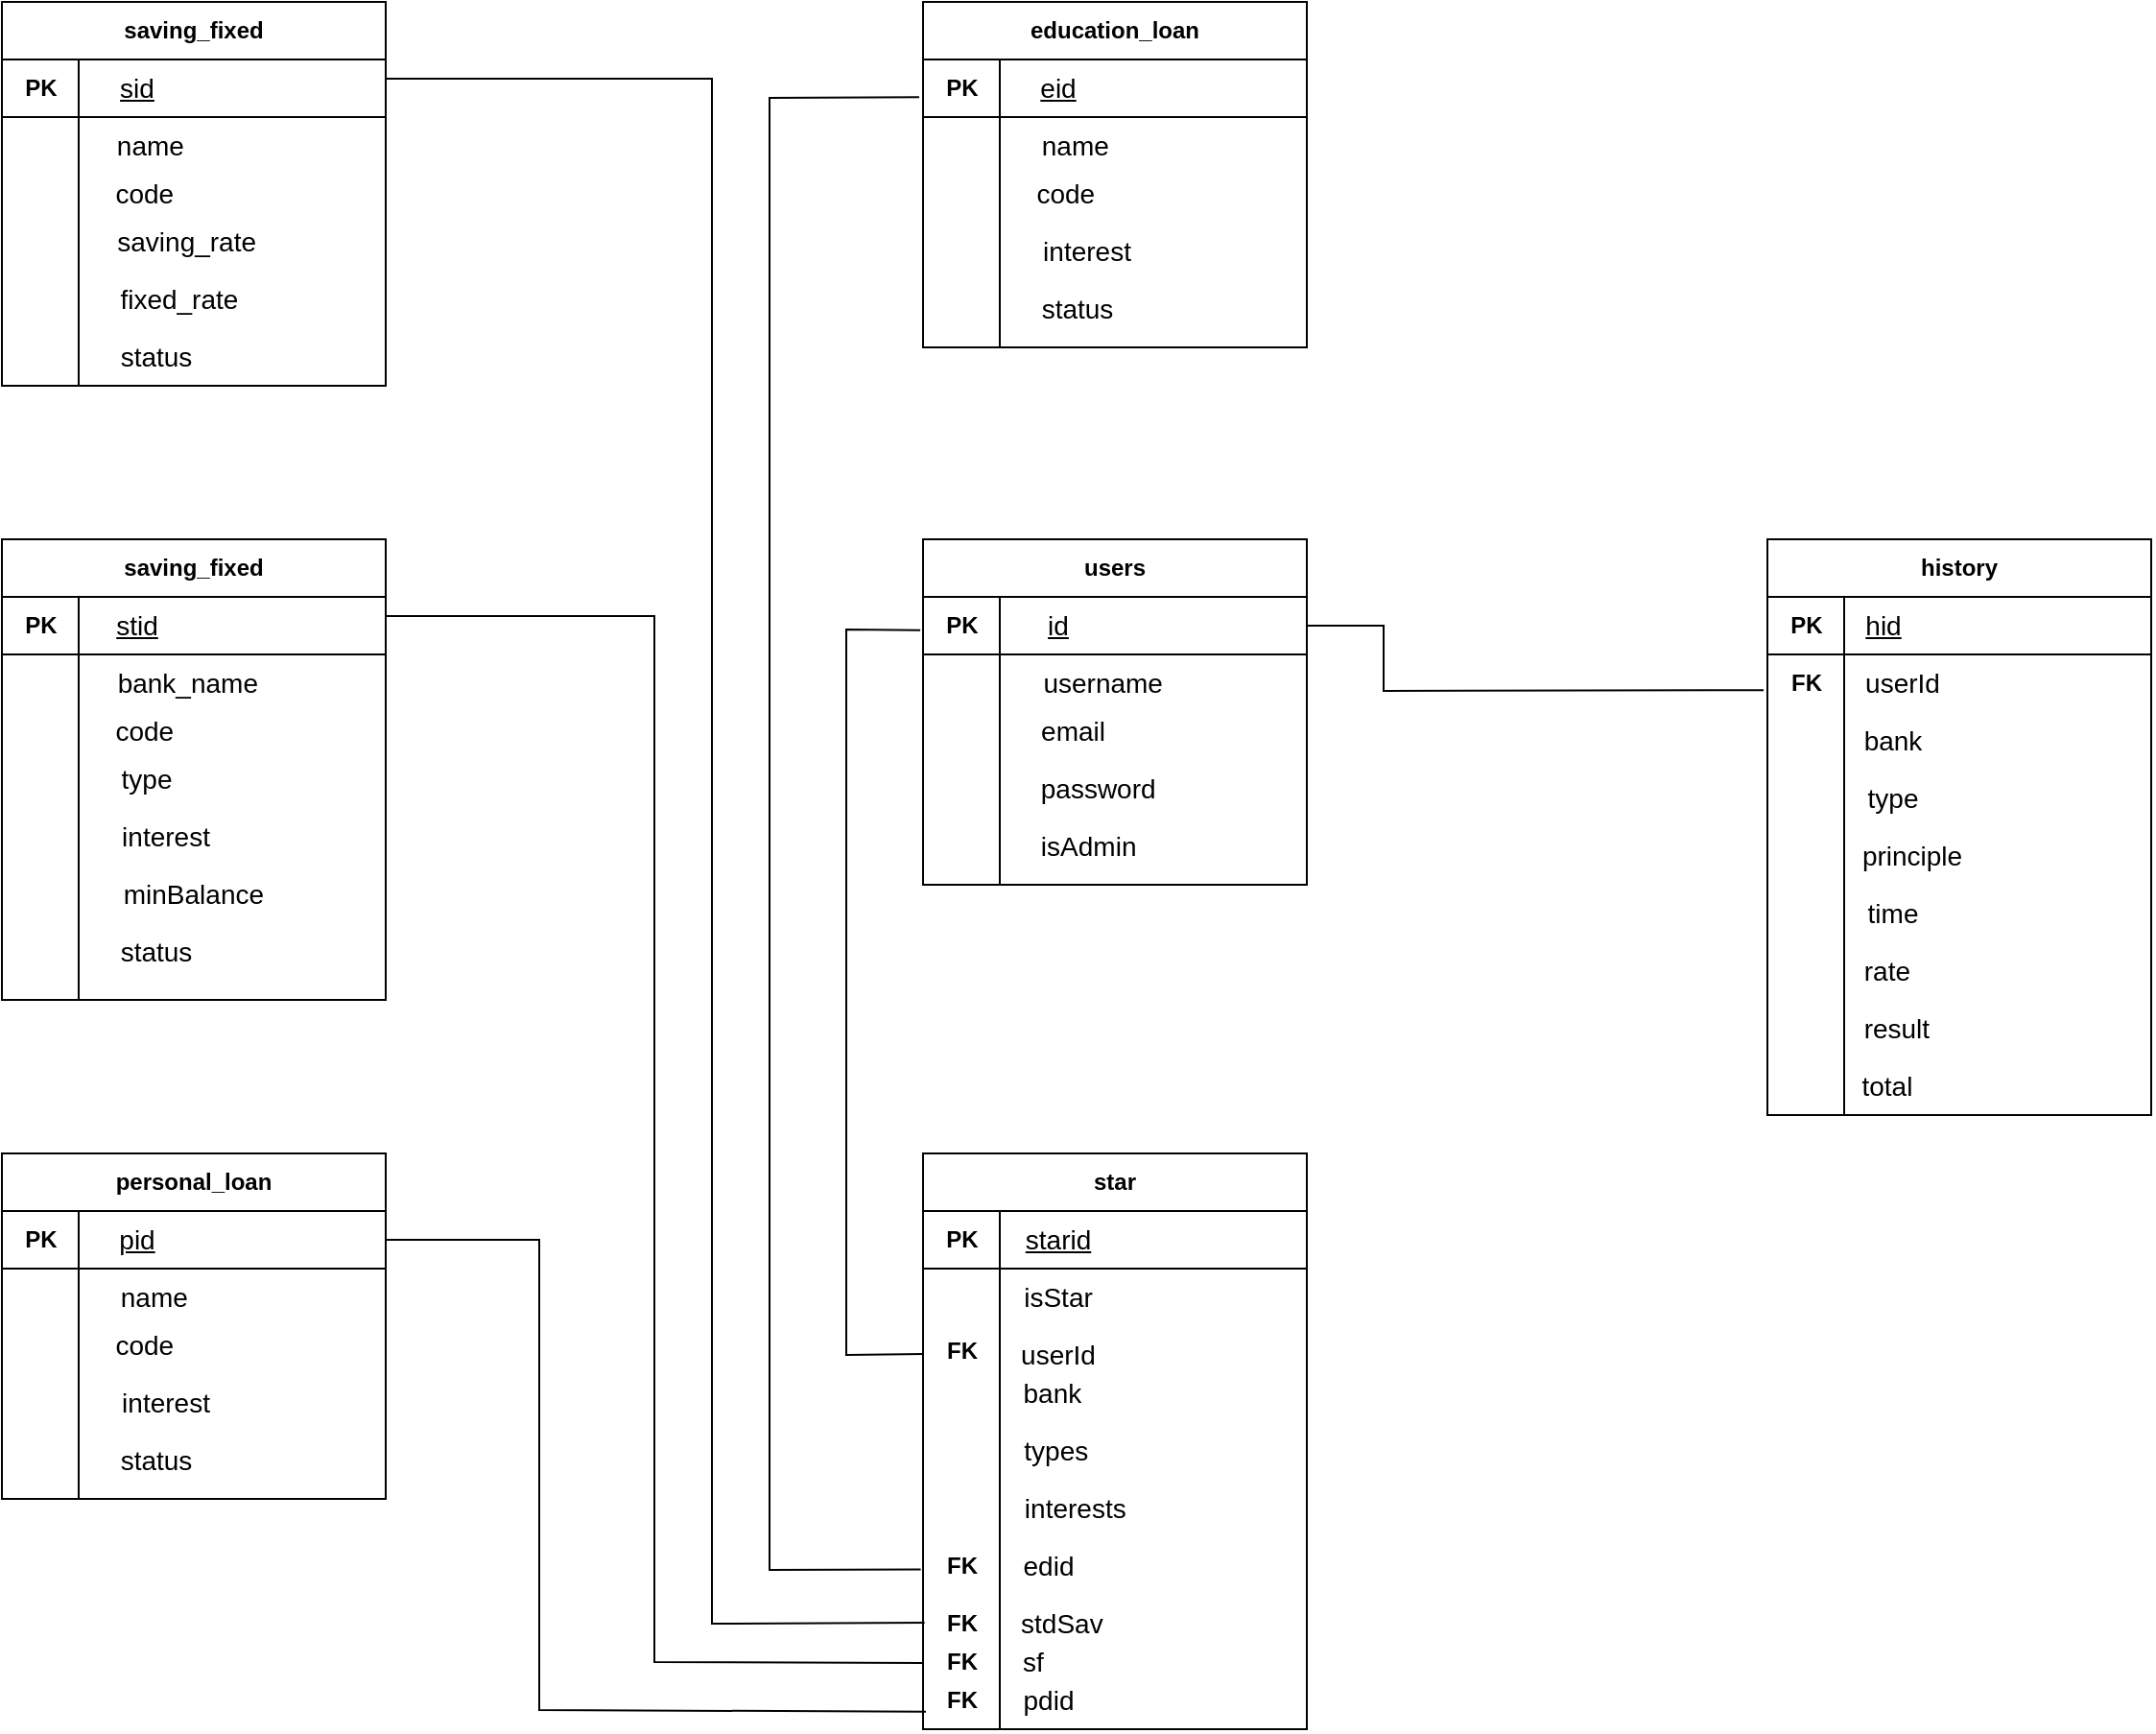 <mxfile version="23.1.5" type="device">
  <diagram name="Page-1" id="cPItghdY_gWBDkyQqRpp">
    <mxGraphModel dx="1518" dy="787" grid="1" gridSize="10" guides="1" tooltips="1" connect="1" arrows="1" fold="1" page="1" pageScale="1" pageWidth="850" pageHeight="1100" math="0" shadow="0">
      <root>
        <mxCell id="0" />
        <mxCell id="1" parent="0" />
        <mxCell id="-7PR-wgNFXZOQXTYZh8K-1" value="saving_fixed" style="swimlane;whiteSpace=wrap;html=1;startSize=30;" parent="1" vertex="1">
          <mxGeometry x="320" y="120" width="200" height="200" as="geometry" />
        </mxCell>
        <mxCell id="-7PR-wgNFXZOQXTYZh8K-10" value="" style="endArrow=none;html=1;rounded=0;" parent="-7PR-wgNFXZOQXTYZh8K-1" edge="1">
          <mxGeometry width="50" height="50" relative="1" as="geometry">
            <mxPoint x="40" y="30" as="sourcePoint" />
            <mxPoint x="40" y="200" as="targetPoint" />
          </mxGeometry>
        </mxCell>
        <mxCell id="-7PR-wgNFXZOQXTYZh8K-9" value="" style="endArrow=none;html=1;rounded=0;entryX=1;entryY=0.25;entryDx=0;entryDy=0;" parent="-7PR-wgNFXZOQXTYZh8K-1" edge="1">
          <mxGeometry width="50" height="50" relative="1" as="geometry">
            <mxPoint y="60" as="sourcePoint" />
            <mxPoint x="200" y="60" as="targetPoint" />
          </mxGeometry>
        </mxCell>
        <mxCell id="-7PR-wgNFXZOQXTYZh8K-12" value="&lt;b&gt;PK&lt;/b&gt;" style="text;html=1;align=center;verticalAlign=middle;resizable=0;points=[];autosize=1;strokeColor=none;fillColor=none;" parent="-7PR-wgNFXZOQXTYZh8K-1" vertex="1">
          <mxGeometry y="30" width="40" height="30" as="geometry" />
        </mxCell>
        <mxCell id="-7PR-wgNFXZOQXTYZh8K-13" value="&lt;font style=&quot;font-size: 14px;&quot;&gt;&lt;u&gt;sid&lt;/u&gt;&lt;/font&gt;" style="text;html=1;align=center;verticalAlign=middle;resizable=0;points=[];autosize=1;strokeColor=none;fillColor=none;" parent="-7PR-wgNFXZOQXTYZh8K-1" vertex="1">
          <mxGeometry x="50" y="30" width="40" height="30" as="geometry" />
        </mxCell>
        <mxCell id="-7PR-wgNFXZOQXTYZh8K-14" value="&lt;font style=&quot;font-size: 14px;&quot;&gt;&amp;nbsp;name&lt;/font&gt;" style="text;html=1;align=center;verticalAlign=middle;resizable=0;points=[];autosize=1;strokeColor=none;fillColor=none;" parent="-7PR-wgNFXZOQXTYZh8K-1" vertex="1">
          <mxGeometry x="45" y="60" width="60" height="30" as="geometry" />
        </mxCell>
        <mxCell id="-7PR-wgNFXZOQXTYZh8K-15" value="&lt;font style=&quot;font-size: 14px;&quot;&gt;&amp;nbsp; code&lt;/font&gt;" style="text;html=1;align=center;verticalAlign=middle;resizable=0;points=[];autosize=1;strokeColor=none;fillColor=none;" parent="-7PR-wgNFXZOQXTYZh8K-1" vertex="1">
          <mxGeometry x="40" y="85" width="60" height="30" as="geometry" />
        </mxCell>
        <mxCell id="-7PR-wgNFXZOQXTYZh8K-16" value="&lt;font style=&quot;font-size: 14px;&quot;&gt;&amp;nbsp; &amp;nbsp;saving_rate&lt;/font&gt;" style="text;html=1;align=center;verticalAlign=middle;resizable=0;points=[];autosize=1;strokeColor=none;fillColor=none;" parent="-7PR-wgNFXZOQXTYZh8K-1" vertex="1">
          <mxGeometry x="35" y="110" width="110" height="30" as="geometry" />
        </mxCell>
        <mxCell id="-7PR-wgNFXZOQXTYZh8K-17" value="&lt;font style=&quot;font-size: 14px;&quot;&gt;&amp;nbsp;fixed_rate&lt;/font&gt;" style="text;html=1;align=center;verticalAlign=middle;resizable=0;points=[];autosize=1;strokeColor=none;fillColor=none;" parent="-7PR-wgNFXZOQXTYZh8K-1" vertex="1">
          <mxGeometry x="45" y="140" width="90" height="30" as="geometry" />
        </mxCell>
        <mxCell id="-7PR-wgNFXZOQXTYZh8K-18" value="&lt;font style=&quot;font-size: 14px;&quot;&gt;status&lt;/font&gt;" style="text;html=1;align=center;verticalAlign=middle;resizable=0;points=[];autosize=1;strokeColor=none;fillColor=none;" parent="-7PR-wgNFXZOQXTYZh8K-1" vertex="1">
          <mxGeometry x="50" y="170" width="60" height="30" as="geometry" />
        </mxCell>
        <mxCell id="-7PR-wgNFXZOQXTYZh8K-19" value="saving_fixed" style="swimlane;whiteSpace=wrap;html=1;startSize=30;" parent="1" vertex="1">
          <mxGeometry x="320" y="400" width="200" height="240" as="geometry" />
        </mxCell>
        <mxCell id="-7PR-wgNFXZOQXTYZh8K-20" value="" style="endArrow=none;html=1;rounded=0;" parent="-7PR-wgNFXZOQXTYZh8K-19" edge="1">
          <mxGeometry width="50" height="50" relative="1" as="geometry">
            <mxPoint x="40" y="30" as="sourcePoint" />
            <mxPoint x="40" y="240" as="targetPoint" />
          </mxGeometry>
        </mxCell>
        <mxCell id="-7PR-wgNFXZOQXTYZh8K-21" value="" style="endArrow=none;html=1;rounded=0;entryX=1;entryY=0.25;entryDx=0;entryDy=0;" parent="-7PR-wgNFXZOQXTYZh8K-19" edge="1">
          <mxGeometry width="50" height="50" relative="1" as="geometry">
            <mxPoint y="60" as="sourcePoint" />
            <mxPoint x="200" y="60" as="targetPoint" />
          </mxGeometry>
        </mxCell>
        <mxCell id="-7PR-wgNFXZOQXTYZh8K-22" value="&lt;b&gt;PK&lt;/b&gt;" style="text;html=1;align=center;verticalAlign=middle;resizable=0;points=[];autosize=1;strokeColor=none;fillColor=none;" parent="-7PR-wgNFXZOQXTYZh8K-19" vertex="1">
          <mxGeometry y="30" width="40" height="30" as="geometry" />
        </mxCell>
        <mxCell id="-7PR-wgNFXZOQXTYZh8K-23" value="&lt;font style=&quot;font-size: 14px;&quot;&gt;&lt;u&gt;stid&lt;/u&gt;&lt;/font&gt;" style="text;html=1;align=center;verticalAlign=middle;resizable=0;points=[];autosize=1;strokeColor=none;fillColor=none;" parent="-7PR-wgNFXZOQXTYZh8K-19" vertex="1">
          <mxGeometry x="45" y="30" width="50" height="30" as="geometry" />
        </mxCell>
        <mxCell id="-7PR-wgNFXZOQXTYZh8K-24" value="&lt;font style=&quot;font-size: 14px;&quot;&gt;&amp;nbsp; &amp;nbsp; &amp;nbsp; &amp;nbsp; &amp;nbsp; &amp;nbsp;bank_name&lt;/font&gt;" style="text;html=1;align=center;verticalAlign=middle;resizable=0;points=[];autosize=1;strokeColor=none;fillColor=none;" parent="-7PR-wgNFXZOQXTYZh8K-19" vertex="1">
          <mxGeometry x="5" y="60" width="140" height="30" as="geometry" />
        </mxCell>
        <mxCell id="-7PR-wgNFXZOQXTYZh8K-25" value="&lt;font style=&quot;font-size: 14px;&quot;&gt;&amp;nbsp; code&lt;/font&gt;" style="text;html=1;align=center;verticalAlign=middle;resizable=0;points=[];autosize=1;strokeColor=none;fillColor=none;" parent="-7PR-wgNFXZOQXTYZh8K-19" vertex="1">
          <mxGeometry x="40" y="85" width="60" height="30" as="geometry" />
        </mxCell>
        <mxCell id="-7PR-wgNFXZOQXTYZh8K-26" value="&lt;font style=&quot;font-size: 14px;&quot;&gt;type&lt;/font&gt;" style="text;html=1;align=center;verticalAlign=middle;resizable=0;points=[];autosize=1;strokeColor=none;fillColor=none;" parent="-7PR-wgNFXZOQXTYZh8K-19" vertex="1">
          <mxGeometry x="50" y="110" width="50" height="30" as="geometry" />
        </mxCell>
        <mxCell id="-7PR-wgNFXZOQXTYZh8K-27" value="&lt;font style=&quot;font-size: 14px;&quot;&gt;interest&lt;/font&gt;" style="text;html=1;align=center;verticalAlign=middle;resizable=0;points=[];autosize=1;strokeColor=none;fillColor=none;" parent="-7PR-wgNFXZOQXTYZh8K-19" vertex="1">
          <mxGeometry x="50" y="140" width="70" height="30" as="geometry" />
        </mxCell>
        <mxCell id="-7PR-wgNFXZOQXTYZh8K-28" value="&lt;font style=&quot;font-size: 14px;&quot;&gt;&amp;nbsp; &amp;nbsp; &amp;nbsp; &amp;nbsp; &amp;nbsp; minBalance&lt;/font&gt;" style="text;html=1;align=center;verticalAlign=middle;resizable=0;points=[];autosize=1;strokeColor=none;fillColor=none;" parent="-7PR-wgNFXZOQXTYZh8K-19" vertex="1">
          <mxGeometry x="10" y="170" width="140" height="30" as="geometry" />
        </mxCell>
        <mxCell id="-7PR-wgNFXZOQXTYZh8K-29" value="&lt;font style=&quot;font-size: 14px;&quot;&gt;status&lt;/font&gt;" style="text;html=1;align=center;verticalAlign=middle;resizable=0;points=[];autosize=1;strokeColor=none;fillColor=none;" parent="-7PR-wgNFXZOQXTYZh8K-19" vertex="1">
          <mxGeometry x="50" y="200" width="60" height="30" as="geometry" />
        </mxCell>
        <mxCell id="-7PR-wgNFXZOQXTYZh8K-31" value="personal_loan" style="swimlane;whiteSpace=wrap;html=1;startSize=30;" parent="1" vertex="1">
          <mxGeometry x="320" y="720" width="200" height="180" as="geometry" />
        </mxCell>
        <mxCell id="-7PR-wgNFXZOQXTYZh8K-32" value="" style="endArrow=none;html=1;rounded=0;" parent="-7PR-wgNFXZOQXTYZh8K-31" edge="1">
          <mxGeometry width="50" height="50" relative="1" as="geometry">
            <mxPoint x="40" y="30" as="sourcePoint" />
            <mxPoint x="40" y="180" as="targetPoint" />
          </mxGeometry>
        </mxCell>
        <mxCell id="-7PR-wgNFXZOQXTYZh8K-33" value="" style="endArrow=none;html=1;rounded=0;entryX=1;entryY=0.25;entryDx=0;entryDy=0;" parent="-7PR-wgNFXZOQXTYZh8K-31" edge="1">
          <mxGeometry width="50" height="50" relative="1" as="geometry">
            <mxPoint y="60" as="sourcePoint" />
            <mxPoint x="200" y="60" as="targetPoint" />
          </mxGeometry>
        </mxCell>
        <mxCell id="-7PR-wgNFXZOQXTYZh8K-34" value="&lt;b&gt;PK&lt;/b&gt;" style="text;html=1;align=center;verticalAlign=middle;resizable=0;points=[];autosize=1;strokeColor=none;fillColor=none;" parent="-7PR-wgNFXZOQXTYZh8K-31" vertex="1">
          <mxGeometry y="30" width="40" height="30" as="geometry" />
        </mxCell>
        <mxCell id="-7PR-wgNFXZOQXTYZh8K-35" value="&lt;font style=&quot;font-size: 14px;&quot;&gt;&lt;u&gt;pid&lt;/u&gt;&lt;/font&gt;" style="text;html=1;align=center;verticalAlign=middle;resizable=0;points=[];autosize=1;strokeColor=none;fillColor=none;" parent="-7PR-wgNFXZOQXTYZh8K-31" vertex="1">
          <mxGeometry x="50" y="30" width="40" height="30" as="geometry" />
        </mxCell>
        <mxCell id="-7PR-wgNFXZOQXTYZh8K-36" value="&lt;font style=&quot;font-size: 14px;&quot;&gt;&amp;nbsp; name&lt;/font&gt;" style="text;html=1;align=center;verticalAlign=middle;resizable=0;points=[];autosize=1;strokeColor=none;fillColor=none;" parent="-7PR-wgNFXZOQXTYZh8K-31" vertex="1">
          <mxGeometry x="40" y="60" width="70" height="30" as="geometry" />
        </mxCell>
        <mxCell id="-7PR-wgNFXZOQXTYZh8K-37" value="&lt;font style=&quot;font-size: 14px;&quot;&gt;&amp;nbsp; code&lt;/font&gt;" style="text;html=1;align=center;verticalAlign=middle;resizable=0;points=[];autosize=1;strokeColor=none;fillColor=none;" parent="-7PR-wgNFXZOQXTYZh8K-31" vertex="1">
          <mxGeometry x="40" y="85" width="60" height="30" as="geometry" />
        </mxCell>
        <mxCell id="-7PR-wgNFXZOQXTYZh8K-39" value="&lt;font style=&quot;font-size: 14px;&quot;&gt;interest&lt;/font&gt;" style="text;html=1;align=center;verticalAlign=middle;resizable=0;points=[];autosize=1;strokeColor=none;fillColor=none;" parent="-7PR-wgNFXZOQXTYZh8K-31" vertex="1">
          <mxGeometry x="50" y="115" width="70" height="30" as="geometry" />
        </mxCell>
        <mxCell id="-7PR-wgNFXZOQXTYZh8K-41" value="&lt;font style=&quot;font-size: 14px;&quot;&gt;status&lt;/font&gt;" style="text;html=1;align=center;verticalAlign=middle;resizable=0;points=[];autosize=1;strokeColor=none;fillColor=none;" parent="-7PR-wgNFXZOQXTYZh8K-31" vertex="1">
          <mxGeometry x="50" y="145" width="60" height="30" as="geometry" />
        </mxCell>
        <mxCell id="cGJWZeEjCnaheSIyRy3c-1" value="education_loan" style="swimlane;whiteSpace=wrap;html=1;startSize=30;" parent="1" vertex="1">
          <mxGeometry x="800" y="120" width="200" height="180" as="geometry" />
        </mxCell>
        <mxCell id="cGJWZeEjCnaheSIyRy3c-2" value="" style="endArrow=none;html=1;rounded=0;" parent="cGJWZeEjCnaheSIyRy3c-1" edge="1">
          <mxGeometry width="50" height="50" relative="1" as="geometry">
            <mxPoint x="40" y="30" as="sourcePoint" />
            <mxPoint x="40" y="180" as="targetPoint" />
          </mxGeometry>
        </mxCell>
        <mxCell id="cGJWZeEjCnaheSIyRy3c-3" value="" style="endArrow=none;html=1;rounded=0;entryX=1;entryY=0.25;entryDx=0;entryDy=0;" parent="cGJWZeEjCnaheSIyRy3c-1" edge="1">
          <mxGeometry width="50" height="50" relative="1" as="geometry">
            <mxPoint y="60" as="sourcePoint" />
            <mxPoint x="200" y="60" as="targetPoint" />
          </mxGeometry>
        </mxCell>
        <mxCell id="cGJWZeEjCnaheSIyRy3c-4" value="&lt;b&gt;PK&lt;/b&gt;" style="text;html=1;align=center;verticalAlign=middle;resizable=0;points=[];autosize=1;strokeColor=none;fillColor=none;" parent="cGJWZeEjCnaheSIyRy3c-1" vertex="1">
          <mxGeometry y="30" width="40" height="30" as="geometry" />
        </mxCell>
        <mxCell id="cGJWZeEjCnaheSIyRy3c-5" value="&lt;font style=&quot;font-size: 14px;&quot;&gt;&lt;u&gt;eid&lt;/u&gt;&lt;/font&gt;" style="text;html=1;align=center;verticalAlign=middle;resizable=0;points=[];autosize=1;strokeColor=none;fillColor=none;" parent="cGJWZeEjCnaheSIyRy3c-1" vertex="1">
          <mxGeometry x="50" y="30" width="40" height="30" as="geometry" />
        </mxCell>
        <mxCell id="cGJWZeEjCnaheSIyRy3c-6" value="&lt;font style=&quot;font-size: 14px;&quot;&gt;&amp;nbsp; name&lt;/font&gt;" style="text;html=1;align=center;verticalAlign=middle;resizable=0;points=[];autosize=1;strokeColor=none;fillColor=none;" parent="cGJWZeEjCnaheSIyRy3c-1" vertex="1">
          <mxGeometry x="40" y="60" width="70" height="30" as="geometry" />
        </mxCell>
        <mxCell id="cGJWZeEjCnaheSIyRy3c-7" value="&lt;font style=&quot;font-size: 14px;&quot;&gt;&amp;nbsp; code&lt;/font&gt;" style="text;html=1;align=center;verticalAlign=middle;resizable=0;points=[];autosize=1;strokeColor=none;fillColor=none;" parent="cGJWZeEjCnaheSIyRy3c-1" vertex="1">
          <mxGeometry x="40" y="85" width="60" height="30" as="geometry" />
        </mxCell>
        <mxCell id="cGJWZeEjCnaheSIyRy3c-8" value="&lt;font style=&quot;font-size: 14px;&quot;&gt;interest&lt;/font&gt;" style="text;html=1;align=center;verticalAlign=middle;resizable=0;points=[];autosize=1;strokeColor=none;fillColor=none;" parent="cGJWZeEjCnaheSIyRy3c-1" vertex="1">
          <mxGeometry x="50" y="115" width="70" height="30" as="geometry" />
        </mxCell>
        <mxCell id="cGJWZeEjCnaheSIyRy3c-9" value="&lt;font style=&quot;font-size: 14px;&quot;&gt;status&lt;/font&gt;" style="text;html=1;align=center;verticalAlign=middle;resizable=0;points=[];autosize=1;strokeColor=none;fillColor=none;" parent="cGJWZeEjCnaheSIyRy3c-1" vertex="1">
          <mxGeometry x="50" y="145" width="60" height="30" as="geometry" />
        </mxCell>
        <mxCell id="cGJWZeEjCnaheSIyRy3c-10" value="users" style="swimlane;whiteSpace=wrap;html=1;startSize=30;" parent="1" vertex="1">
          <mxGeometry x="800" y="400" width="200" height="180" as="geometry" />
        </mxCell>
        <mxCell id="cGJWZeEjCnaheSIyRy3c-11" value="" style="endArrow=none;html=1;rounded=0;" parent="cGJWZeEjCnaheSIyRy3c-10" edge="1">
          <mxGeometry width="50" height="50" relative="1" as="geometry">
            <mxPoint x="40" y="30" as="sourcePoint" />
            <mxPoint x="40" y="180" as="targetPoint" />
          </mxGeometry>
        </mxCell>
        <mxCell id="cGJWZeEjCnaheSIyRy3c-12" value="" style="endArrow=none;html=1;rounded=0;entryX=1;entryY=0.25;entryDx=0;entryDy=0;" parent="cGJWZeEjCnaheSIyRy3c-10" edge="1">
          <mxGeometry width="50" height="50" relative="1" as="geometry">
            <mxPoint y="60" as="sourcePoint" />
            <mxPoint x="200" y="60" as="targetPoint" />
          </mxGeometry>
        </mxCell>
        <mxCell id="cGJWZeEjCnaheSIyRy3c-13" value="&lt;b&gt;PK&lt;/b&gt;" style="text;html=1;align=center;verticalAlign=middle;resizable=0;points=[];autosize=1;strokeColor=none;fillColor=none;" parent="cGJWZeEjCnaheSIyRy3c-10" vertex="1">
          <mxGeometry y="30" width="40" height="30" as="geometry" />
        </mxCell>
        <mxCell id="cGJWZeEjCnaheSIyRy3c-14" value="&lt;font style=&quot;font-size: 14px;&quot;&gt;&lt;u&gt;id&lt;/u&gt;&lt;/font&gt;" style="text;html=1;align=center;verticalAlign=middle;resizable=0;points=[];autosize=1;strokeColor=none;fillColor=none;" parent="cGJWZeEjCnaheSIyRy3c-10" vertex="1">
          <mxGeometry x="55" y="30" width="30" height="30" as="geometry" />
        </mxCell>
        <mxCell id="cGJWZeEjCnaheSIyRy3c-15" value="&lt;font style=&quot;font-size: 14px;&quot;&gt;&amp;nbsp; &amp;nbsp; &amp;nbsp; &amp;nbsp; &amp;nbsp; &amp;nbsp; username&lt;/font&gt;" style="text;html=1;align=center;verticalAlign=middle;resizable=0;points=[];autosize=1;strokeColor=none;fillColor=none;" parent="cGJWZeEjCnaheSIyRy3c-10" vertex="1">
          <mxGeometry x="5" y="60" width="130" height="30" as="geometry" />
        </mxCell>
        <mxCell id="cGJWZeEjCnaheSIyRy3c-16" value="&lt;font style=&quot;font-size: 14px;&quot;&gt;&amp;nbsp; &amp;nbsp; email&lt;/font&gt;" style="text;html=1;align=center;verticalAlign=middle;resizable=0;points=[];autosize=1;strokeColor=none;fillColor=none;" parent="cGJWZeEjCnaheSIyRy3c-10" vertex="1">
          <mxGeometry x="35" y="85" width="70" height="30" as="geometry" />
        </mxCell>
        <mxCell id="cGJWZeEjCnaheSIyRy3c-17" value="&lt;font style=&quot;font-size: 14px;&quot;&gt;&amp;nbsp; &amp;nbsp;password&lt;/font&gt;" style="text;html=1;align=center;verticalAlign=middle;resizable=0;points=[];autosize=1;strokeColor=none;fillColor=none;" parent="cGJWZeEjCnaheSIyRy3c-10" vertex="1">
          <mxGeometry x="35" y="115" width="100" height="30" as="geometry" />
        </mxCell>
        <mxCell id="cGJWZeEjCnaheSIyRy3c-18" value="&lt;font style=&quot;font-size: 14px;&quot;&gt;&amp;nbsp; &amp;nbsp;isAdmin&lt;/font&gt;" style="text;html=1;align=center;verticalAlign=middle;resizable=0;points=[];autosize=1;strokeColor=none;fillColor=none;" parent="cGJWZeEjCnaheSIyRy3c-10" vertex="1">
          <mxGeometry x="40" y="145" width="80" height="30" as="geometry" />
        </mxCell>
        <mxCell id="cGJWZeEjCnaheSIyRy3c-19" value="star" style="swimlane;whiteSpace=wrap;html=1;startSize=30;" parent="1" vertex="1">
          <mxGeometry x="800" y="720" width="200" height="300" as="geometry" />
        </mxCell>
        <mxCell id="cGJWZeEjCnaheSIyRy3c-20" value="" style="endArrow=none;html=1;rounded=0;" parent="cGJWZeEjCnaheSIyRy3c-19" edge="1">
          <mxGeometry width="50" height="50" relative="1" as="geometry">
            <mxPoint x="40" y="30" as="sourcePoint" />
            <mxPoint x="40" y="300" as="targetPoint" />
          </mxGeometry>
        </mxCell>
        <mxCell id="cGJWZeEjCnaheSIyRy3c-21" value="" style="endArrow=none;html=1;rounded=0;entryX=1;entryY=0.25;entryDx=0;entryDy=0;" parent="cGJWZeEjCnaheSIyRy3c-19" edge="1">
          <mxGeometry width="50" height="50" relative="1" as="geometry">
            <mxPoint y="60" as="sourcePoint" />
            <mxPoint x="200" y="60" as="targetPoint" />
          </mxGeometry>
        </mxCell>
        <mxCell id="cGJWZeEjCnaheSIyRy3c-22" value="&lt;b&gt;PK&lt;/b&gt;" style="text;html=1;align=center;verticalAlign=middle;resizable=0;points=[];autosize=1;strokeColor=none;fillColor=none;" parent="cGJWZeEjCnaheSIyRy3c-19" vertex="1">
          <mxGeometry y="30" width="40" height="30" as="geometry" />
        </mxCell>
        <mxCell id="cGJWZeEjCnaheSIyRy3c-23" value="&lt;font style=&quot;font-size: 14px;&quot;&gt;&lt;u&gt;starid&lt;/u&gt;&lt;/font&gt;" style="text;html=1;align=center;verticalAlign=middle;resizable=0;points=[];autosize=1;strokeColor=none;fillColor=none;" parent="cGJWZeEjCnaheSIyRy3c-19" vertex="1">
          <mxGeometry x="40" y="30" width="60" height="30" as="geometry" />
        </mxCell>
        <mxCell id="cGJWZeEjCnaheSIyRy3c-24" value="&lt;span style=&quot;font-size: 14px;&quot;&gt;isStar&lt;/span&gt;" style="text;html=1;align=center;verticalAlign=middle;resizable=0;points=[];autosize=1;strokeColor=none;fillColor=none;" parent="cGJWZeEjCnaheSIyRy3c-19" vertex="1">
          <mxGeometry x="40" y="60" width="60" height="30" as="geometry" />
        </mxCell>
        <mxCell id="cGJWZeEjCnaheSIyRy3c-25" value="&lt;font style=&quot;font-size: 14px;&quot;&gt;userId&lt;/font&gt;" style="text;html=1;align=center;verticalAlign=middle;resizable=0;points=[];autosize=1;strokeColor=none;fillColor=none;" parent="cGJWZeEjCnaheSIyRy3c-19" vertex="1">
          <mxGeometry x="40" y="90" width="60" height="30" as="geometry" />
        </mxCell>
        <mxCell id="cGJWZeEjCnaheSIyRy3c-26" value="&lt;font style=&quot;font-size: 14px;&quot;&gt;&amp;nbsp;bank&lt;/font&gt;" style="text;html=1;align=center;verticalAlign=middle;resizable=0;points=[];autosize=1;strokeColor=none;fillColor=none;" parent="cGJWZeEjCnaheSIyRy3c-19" vertex="1">
          <mxGeometry x="35" y="110" width="60" height="30" as="geometry" />
        </mxCell>
        <mxCell id="cGJWZeEjCnaheSIyRy3c-27" value="&lt;font style=&quot;font-size: 14px;&quot;&gt;&amp;nbsp; types&lt;/font&gt;" style="text;html=1;align=center;verticalAlign=middle;resizable=0;points=[];autosize=1;strokeColor=none;fillColor=none;" parent="cGJWZeEjCnaheSIyRy3c-19" vertex="1">
          <mxGeometry x="35" y="140" width="60" height="30" as="geometry" />
        </mxCell>
        <mxCell id="cGJWZeEjCnaheSIyRy3c-28" value="&lt;font style=&quot;font-size: 14px;&quot;&gt;&amp;nbsp; interests&lt;/font&gt;" style="text;html=1;align=center;verticalAlign=middle;resizable=0;points=[];autosize=1;strokeColor=none;fillColor=none;" parent="cGJWZeEjCnaheSIyRy3c-19" vertex="1">
          <mxGeometry x="35" y="170" width="80" height="30" as="geometry" />
        </mxCell>
        <mxCell id="cGJWZeEjCnaheSIyRy3c-29" value="&lt;font style=&quot;font-size: 14px;&quot;&gt;edid&lt;/font&gt;" style="text;html=1;align=center;verticalAlign=middle;resizable=0;points=[];autosize=1;strokeColor=none;fillColor=none;" parent="cGJWZeEjCnaheSIyRy3c-19" vertex="1">
          <mxGeometry x="40" y="200" width="50" height="30" as="geometry" />
        </mxCell>
        <mxCell id="C6s3-FPIwO96f6rfFXTk-1" value="&lt;font style=&quot;font-size: 14px;&quot;&gt;&amp;nbsp;stdSav&lt;/font&gt;" style="text;html=1;align=center;verticalAlign=middle;resizable=0;points=[];autosize=1;strokeColor=none;fillColor=none;" vertex="1" parent="cGJWZeEjCnaheSIyRy3c-19">
          <mxGeometry x="35" y="230" width="70" height="30" as="geometry" />
        </mxCell>
        <mxCell id="C6s3-FPIwO96f6rfFXTk-2" value="&lt;font style=&quot;font-size: 14px;&quot;&gt;&amp;nbsp;sf&lt;/font&gt;" style="text;html=1;align=center;verticalAlign=middle;resizable=0;points=[];autosize=1;strokeColor=none;fillColor=none;" vertex="1" parent="cGJWZeEjCnaheSIyRy3c-19">
          <mxGeometry x="35" y="250" width="40" height="30" as="geometry" />
        </mxCell>
        <mxCell id="C6s3-FPIwO96f6rfFXTk-3" value="&lt;font style=&quot;font-size: 14px;&quot;&gt;pdid&lt;/font&gt;" style="text;html=1;align=center;verticalAlign=middle;resizable=0;points=[];autosize=1;strokeColor=none;fillColor=none;" vertex="1" parent="cGJWZeEjCnaheSIyRy3c-19">
          <mxGeometry x="40" y="270" width="50" height="30" as="geometry" />
        </mxCell>
        <mxCell id="C6s3-FPIwO96f6rfFXTk-7" value="&lt;b&gt;FK&lt;/b&gt;" style="text;html=1;align=center;verticalAlign=middle;resizable=0;points=[];autosize=1;strokeColor=none;fillColor=none;" vertex="1" parent="cGJWZeEjCnaheSIyRy3c-19">
          <mxGeometry y="200" width="40" height="30" as="geometry" />
        </mxCell>
        <mxCell id="C6s3-FPIwO96f6rfFXTk-8" value="&lt;b&gt;FK&lt;/b&gt;" style="text;html=1;align=center;verticalAlign=middle;resizable=0;points=[];autosize=1;strokeColor=none;fillColor=none;" vertex="1" parent="cGJWZeEjCnaheSIyRy3c-19">
          <mxGeometry y="230" width="40" height="30" as="geometry" />
        </mxCell>
        <mxCell id="C6s3-FPIwO96f6rfFXTk-9" value="&lt;b&gt;FK&lt;/b&gt;" style="text;html=1;align=center;verticalAlign=middle;resizable=0;points=[];autosize=1;strokeColor=none;fillColor=none;" vertex="1" parent="cGJWZeEjCnaheSIyRy3c-19">
          <mxGeometry y="250" width="40" height="30" as="geometry" />
        </mxCell>
        <mxCell id="C6s3-FPIwO96f6rfFXTk-10" value="&lt;b&gt;FK&lt;/b&gt;" style="text;html=1;align=center;verticalAlign=middle;resizable=0;points=[];autosize=1;strokeColor=none;fillColor=none;" vertex="1" parent="cGJWZeEjCnaheSIyRy3c-19">
          <mxGeometry y="270" width="40" height="30" as="geometry" />
        </mxCell>
        <mxCell id="C6s3-FPIwO96f6rfFXTk-4" value="&lt;b&gt;FK&lt;/b&gt;" style="text;html=1;align=center;verticalAlign=middle;resizable=0;points=[];autosize=1;strokeColor=none;fillColor=none;" vertex="1" parent="1">
          <mxGeometry x="800" y="808" width="40" height="30" as="geometry" />
        </mxCell>
        <mxCell id="C6s3-FPIwO96f6rfFXTk-11" value="history" style="swimlane;whiteSpace=wrap;html=1;startSize=30;" vertex="1" parent="1">
          <mxGeometry x="1240" y="400" width="200" height="300" as="geometry" />
        </mxCell>
        <mxCell id="C6s3-FPIwO96f6rfFXTk-12" value="" style="endArrow=none;html=1;rounded=0;" edge="1" parent="C6s3-FPIwO96f6rfFXTk-11">
          <mxGeometry width="50" height="50" relative="1" as="geometry">
            <mxPoint x="40" y="30" as="sourcePoint" />
            <mxPoint x="40" y="300" as="targetPoint" />
          </mxGeometry>
        </mxCell>
        <mxCell id="C6s3-FPIwO96f6rfFXTk-13" value="" style="endArrow=none;html=1;rounded=0;entryX=1;entryY=0.25;entryDx=0;entryDy=0;" edge="1" parent="C6s3-FPIwO96f6rfFXTk-11">
          <mxGeometry width="50" height="50" relative="1" as="geometry">
            <mxPoint y="60" as="sourcePoint" />
            <mxPoint x="200" y="60" as="targetPoint" />
          </mxGeometry>
        </mxCell>
        <mxCell id="C6s3-FPIwO96f6rfFXTk-14" value="&lt;b&gt;PK&lt;/b&gt;" style="text;html=1;align=center;verticalAlign=middle;resizable=0;points=[];autosize=1;strokeColor=none;fillColor=none;" vertex="1" parent="C6s3-FPIwO96f6rfFXTk-11">
          <mxGeometry y="30" width="40" height="30" as="geometry" />
        </mxCell>
        <mxCell id="C6s3-FPIwO96f6rfFXTk-15" value="&lt;font style=&quot;font-size: 14px;&quot;&gt;&lt;u&gt;hid&lt;/u&gt;&lt;/font&gt;" style="text;html=1;align=center;verticalAlign=middle;resizable=0;points=[];autosize=1;strokeColor=none;fillColor=none;" vertex="1" parent="C6s3-FPIwO96f6rfFXTk-11">
          <mxGeometry x="40" y="30" width="40" height="30" as="geometry" />
        </mxCell>
        <mxCell id="C6s3-FPIwO96f6rfFXTk-16" value="&lt;span style=&quot;font-size: 14px;&quot;&gt;userId&lt;/span&gt;" style="text;html=1;align=center;verticalAlign=middle;resizable=0;points=[];autosize=1;strokeColor=none;fillColor=none;" vertex="1" parent="C6s3-FPIwO96f6rfFXTk-11">
          <mxGeometry x="40" y="60" width="60" height="30" as="geometry" />
        </mxCell>
        <mxCell id="C6s3-FPIwO96f6rfFXTk-17" value="&lt;font style=&quot;font-size: 14px;&quot;&gt;bank&lt;/font&gt;" style="text;html=1;align=center;verticalAlign=middle;resizable=0;points=[];autosize=1;strokeColor=none;fillColor=none;" vertex="1" parent="C6s3-FPIwO96f6rfFXTk-11">
          <mxGeometry x="40" y="90" width="50" height="30" as="geometry" />
        </mxCell>
        <mxCell id="C6s3-FPIwO96f6rfFXTk-18" value="&lt;font style=&quot;font-size: 14px;&quot;&gt;type&lt;/font&gt;" style="text;html=1;align=center;verticalAlign=middle;resizable=0;points=[];autosize=1;strokeColor=none;fillColor=none;" vertex="1" parent="C6s3-FPIwO96f6rfFXTk-11">
          <mxGeometry x="40" y="120" width="50" height="30" as="geometry" />
        </mxCell>
        <mxCell id="C6s3-FPIwO96f6rfFXTk-19" value="&lt;font style=&quot;font-size: 14px;&quot;&gt;principle&lt;/font&gt;" style="text;html=1;align=center;verticalAlign=middle;resizable=0;points=[];autosize=1;strokeColor=none;fillColor=none;" vertex="1" parent="C6s3-FPIwO96f6rfFXTk-11">
          <mxGeometry x="35" y="150" width="80" height="30" as="geometry" />
        </mxCell>
        <mxCell id="C6s3-FPIwO96f6rfFXTk-20" value="&lt;font style=&quot;font-size: 14px;&quot;&gt;time&lt;/font&gt;" style="text;html=1;align=center;verticalAlign=middle;resizable=0;points=[];autosize=1;strokeColor=none;fillColor=none;" vertex="1" parent="C6s3-FPIwO96f6rfFXTk-11">
          <mxGeometry x="40" y="180" width="50" height="30" as="geometry" />
        </mxCell>
        <mxCell id="C6s3-FPIwO96f6rfFXTk-21" value="&lt;font style=&quot;font-size: 14px;&quot;&gt;&amp;nbsp;rate&lt;/font&gt;" style="text;html=1;align=center;verticalAlign=middle;resizable=0;points=[];autosize=1;strokeColor=none;fillColor=none;" vertex="1" parent="C6s3-FPIwO96f6rfFXTk-11">
          <mxGeometry x="35" y="210" width="50" height="30" as="geometry" />
        </mxCell>
        <mxCell id="C6s3-FPIwO96f6rfFXTk-22" value="&lt;font style=&quot;font-size: 14px;&quot;&gt;&amp;nbsp;result&lt;/font&gt;" style="text;html=1;align=center;verticalAlign=middle;resizable=0;points=[];autosize=1;strokeColor=none;fillColor=none;" vertex="1" parent="C6s3-FPIwO96f6rfFXTk-11">
          <mxGeometry x="35" y="240" width="60" height="30" as="geometry" />
        </mxCell>
        <mxCell id="C6s3-FPIwO96f6rfFXTk-23" value="&lt;font style=&quot;font-size: 14px;&quot;&gt;&amp;nbsp;total&lt;/font&gt;" style="text;html=1;align=center;verticalAlign=middle;resizable=0;points=[];autosize=1;strokeColor=none;fillColor=none;" vertex="1" parent="C6s3-FPIwO96f6rfFXTk-11">
          <mxGeometry x="35" y="270" width="50" height="30" as="geometry" />
        </mxCell>
        <mxCell id="C6s3-FPIwO96f6rfFXTk-29" value="&lt;b&gt;FK&lt;/b&gt;" style="text;html=1;align=center;verticalAlign=middle;resizable=0;points=[];autosize=1;strokeColor=none;fillColor=none;" vertex="1" parent="C6s3-FPIwO96f6rfFXTk-11">
          <mxGeometry y="60" width="40" height="30" as="geometry" />
        </mxCell>
        <mxCell id="C6s3-FPIwO96f6rfFXTk-31" value="" style="endArrow=none;html=1;rounded=0;entryX=0.037;entryY=0.696;entryDx=0;entryDy=0;entryPerimeter=0;exitX=1;exitY=0.25;exitDx=0;exitDy=0;" edge="1" parent="1" source="-7PR-wgNFXZOQXTYZh8K-31" target="C6s3-FPIwO96f6rfFXTk-10">
          <mxGeometry width="50" height="50" relative="1" as="geometry">
            <mxPoint x="610" y="740" as="sourcePoint" />
            <mxPoint x="660" y="758" as="targetPoint" />
            <Array as="points">
              <mxPoint x="600" y="765" />
              <mxPoint x="600" y="1010" />
            </Array>
          </mxGeometry>
        </mxCell>
        <mxCell id="C6s3-FPIwO96f6rfFXTk-51" value="" style="endArrow=none;html=1;rounded=0;entryX=-0.01;entryY=0.516;entryDx=0;entryDy=0;entryPerimeter=0;" edge="1" parent="1" target="C6s3-FPIwO96f6rfFXTk-9">
          <mxGeometry width="50" height="50" relative="1" as="geometry">
            <mxPoint x="520" y="440" as="sourcePoint" />
            <mxPoint x="811" y="700" as="targetPoint" />
            <Array as="points">
              <mxPoint x="660" y="440" />
              <mxPoint x="660" y="985" />
            </Array>
          </mxGeometry>
        </mxCell>
        <mxCell id="C6s3-FPIwO96f6rfFXTk-52" value="" style="endArrow=none;html=1;rounded=0;entryX=0.02;entryY=0.485;entryDx=0;entryDy=0;entryPerimeter=0;" edge="1" parent="1" target="C6s3-FPIwO96f6rfFXTk-8">
          <mxGeometry width="50" height="50" relative="1" as="geometry">
            <mxPoint x="520" y="160" as="sourcePoint" />
            <mxPoint x="800" y="705" as="targetPoint" />
            <Array as="points">
              <mxPoint x="690" y="160" />
              <mxPoint x="690" y="965" />
            </Array>
          </mxGeometry>
        </mxCell>
        <mxCell id="C6s3-FPIwO96f6rfFXTk-53" value="" style="endArrow=none;html=1;rounded=0;entryX=-0.03;entryY=0.56;entryDx=0;entryDy=0;entryPerimeter=0;exitX=-0.05;exitY=0.653;exitDx=0;exitDy=0;exitPerimeter=0;" edge="1" parent="1" source="cGJWZeEjCnaheSIyRy3c-4" target="C6s3-FPIwO96f6rfFXTk-7">
          <mxGeometry width="50" height="50" relative="1" as="geometry">
            <mxPoint x="530" y="170" as="sourcePoint" />
            <mxPoint x="811" y="975" as="targetPoint" />
            <Array as="points">
              <mxPoint x="720" y="170" />
              <mxPoint x="720" y="937" />
            </Array>
          </mxGeometry>
        </mxCell>
        <mxCell id="C6s3-FPIwO96f6rfFXTk-54" value="" style="endArrow=none;html=1;rounded=0;entryX=0.005;entryY=0.551;entryDx=0;entryDy=0;entryPerimeter=0;exitX=-0.036;exitY=0.579;exitDx=0;exitDy=0;exitPerimeter=0;" edge="1" parent="1" source="cGJWZeEjCnaheSIyRy3c-13" target="C6s3-FPIwO96f6rfFXTk-4">
          <mxGeometry width="50" height="50" relative="1" as="geometry">
            <mxPoint x="808" y="180" as="sourcePoint" />
            <mxPoint x="809" y="947" as="targetPoint" />
            <Array as="points">
              <mxPoint x="760" y="447" />
              <mxPoint x="760" y="825" />
            </Array>
          </mxGeometry>
        </mxCell>
        <mxCell id="C6s3-FPIwO96f6rfFXTk-55" value="" style="endArrow=none;html=1;rounded=0;exitX=1;exitY=0.25;exitDx=0;exitDy=0;entryX=-0.049;entryY=0.621;entryDx=0;entryDy=0;entryPerimeter=0;" edge="1" parent="1" source="cGJWZeEjCnaheSIyRy3c-10" target="C6s3-FPIwO96f6rfFXTk-29">
          <mxGeometry width="50" height="50" relative="1" as="geometry">
            <mxPoint x="1090" y="510" as="sourcePoint" />
            <mxPoint x="1190" y="510" as="targetPoint" />
            <Array as="points">
              <mxPoint x="1040" y="445" />
              <mxPoint x="1040" y="479" />
            </Array>
          </mxGeometry>
        </mxCell>
      </root>
    </mxGraphModel>
  </diagram>
</mxfile>
